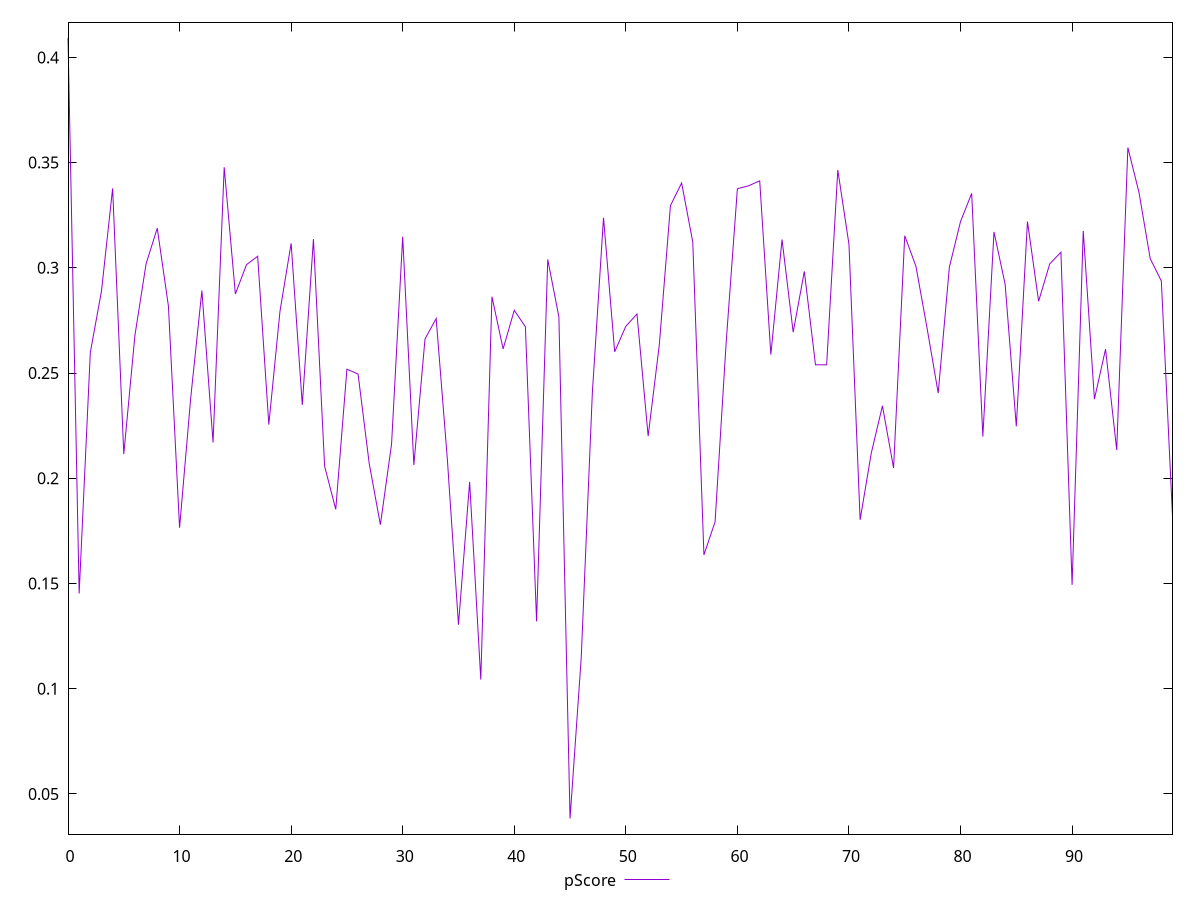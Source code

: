 reset

$pScore <<EOF
0 0.4092508469292919
1 0.1452507116257053
2 0.2597896041688901
3 0.28890960937098564
4 0.33772638301681396
5 0.2114689587776995
6 0.26795981881754344
7 0.30189477732361536
8 0.3188294222058165
9 0.2818581803831607
10 0.17646173824543537
11 0.23819857543850614
12 0.2891964996126474
13 0.21702234939496345
14 0.34777611502955047
15 0.28756382291983423
16 0.30150110471656316
17 0.3054780734030998
18 0.2255173974427631
19 0.2793403779559815
20 0.3116146057227879
21 0.2348422117128105
22 0.31361808457034684
23 0.20571386228855015
24 0.18520978017324807
25 0.2518091250393957
26 0.24948773672331426
27 0.20693281335643576
28 0.17790695624841946
29 0.21614093504664927
30 0.3147983743641525
31 0.2062882323363509
32 0.2661751749071067
33 0.275907695573987
34 0.2091692448905187
35 0.13035480912872777
36 0.19826124883459006
37 0.10430739358113789
38 0.28625575118064045
39 0.2614635374069897
40 0.2798203047354539
41 0.27194810756748344
42 0.13197857064175378
43 0.3039864691912484
44 0.2766833132869402
45 0.03829176530425071
46 0.11447391597407902
47 0.24066796056722656
48 0.3237689350725773
49 0.26008424891826504
50 0.27220875478687057
51 0.27805282052326513
52 0.22003270874971892
53 0.26335759482410015
54 0.32956165354508843
55 0.34030303137427553
56 0.31229079738076726
57 0.16356020430432638
58 0.17930320427630086
59 0.26502548762160666
60 0.3375742771989157
61 0.33897522666410784
62 0.34132519417095897
63 0.2587369485051622
64 0.3134393174250807
65 0.2694101748236729
66 0.29830155212358844
67 0.2539141292150196
68 0.25389485748495055
69 0.34648311402032034
70 0.31116757683207064
71 0.18023887401929894
72 0.21192370586969195
73 0.23439665911206453
74 0.20487856352853173
75 0.31522009218057734
76 0.3007957598233772
77 0.27136757615307333
78 0.24045967893153258
79 0.3003247013464359
80 0.32198429864320327
81 0.3353526506042203
82 0.2198061350580085
83 0.3170525126733581
84 0.2921262874335717
85 0.22468225817465087
86 0.3219787286350968
87 0.28408996622592436
88 0.3019211082267513
89 0.3073918082256805
90 0.14932948065219598
91 0.3175338624450808
92 0.23757268502197348
93 0.2613341811286486
94 0.21343370240532455
95 0.35713057369982065
96 0.3357350164640756
97 0.3044001235127038
98 0.2937331090925804
99 0.18192966757247042
EOF

set key outside below
set xrange [0:99]
set yrange [0.030872583671749887:0.41667002856179275]
set trange [0.030872583671749887:0.41667002856179275]
set terminal svg size 640, 500 enhanced background rgb 'white'
set output "report_00015_2021-02-09T16-11-33.973Z/largest-contentful-paint/samples/pages+cached+noadtech+nomedia+nocss/pScore/values.svg"

plot $pScore title "pScore" with line

reset
